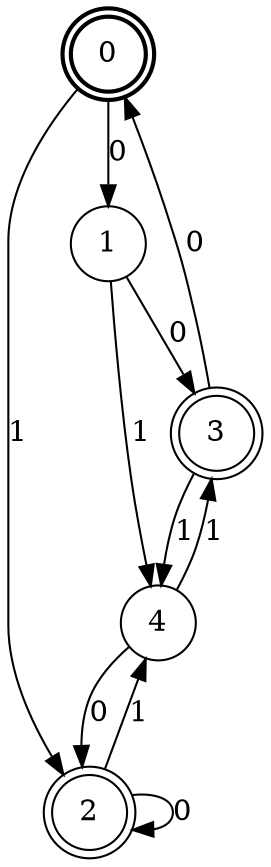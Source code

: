 digraph Automat {
    node [shape = circle];
    0 [style = "bold"];
    0 [peripheries=2]
    0 -> 1 [label = "0"];
    0 -> 2 [label = "1"];
    1 -> 3 [label = "0"];
    1 -> 4 [label = "1"];
    2 [peripheries=2]
    2 -> 2 [label = "0"];
    2 -> 4 [label = "1"];
    3 [peripheries=2]
    3 -> 0 [label = "0"];
    3 -> 4 [label = "1"];
    4 -> 2 [label = "0"];
    4 -> 3 [label = "1"];
}
